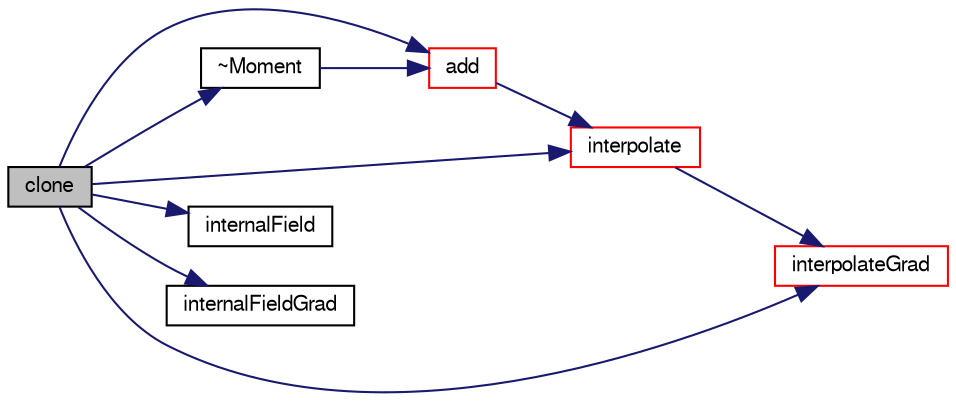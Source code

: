 digraph "clone"
{
  bgcolor="transparent";
  edge [fontname="FreeSans",fontsize="10",labelfontname="FreeSans",labelfontsize="10"];
  node [fontname="FreeSans",fontsize="10",shape=record];
  rankdir="LR";
  Node87 [label="clone",height=0.2,width=0.4,color="black", fillcolor="grey75", style="filled", fontcolor="black"];
  Node87 -> Node88 [color="midnightblue",fontsize="10",style="solid",fontname="FreeSans"];
  Node88 [label="add",height=0.2,width=0.4,color="red",URL="$a24214.html#aacdd5b987030e398238c732fea3a0117",tooltip="Member Functions. "];
  Node88 -> Node90 [color="midnightblue",fontsize="10",style="solid",fontname="FreeSans"];
  Node90 [label="interpolate",height=0.2,width=0.4,color="red",URL="$a24214.html#a832be612fa01f76401e18af4c549f6e0",tooltip="Interpolate. "];
  Node90 -> Node91 [color="midnightblue",fontsize="10",style="solid",fontname="FreeSans"];
  Node91 [label="interpolateGrad",height=0.2,width=0.4,color="red",URL="$a24214.html#a3d490b91d0771aa9aa017855b16b1196",tooltip="Interpolate gradient. "];
  Node87 -> Node92 [color="midnightblue",fontsize="10",style="solid",fontname="FreeSans"];
  Node92 [label="internalField",height=0.2,width=0.4,color="black",URL="$a24214.html#a145c699d051d7e78340de71353011d4f",tooltip="Return an internal field of the average. "];
  Node87 -> Node93 [color="midnightblue",fontsize="10",style="solid",fontname="FreeSans"];
  Node93 [label="internalFieldGrad",height=0.2,width=0.4,color="black",URL="$a24214.html#aca2be38f854d37bd907e039184b6a8bc",tooltip="Return an internal field of the gradient. "];
  Node87 -> Node90 [color="midnightblue",fontsize="10",style="solid",fontname="FreeSans"];
  Node87 -> Node91 [color="midnightblue",fontsize="10",style="solid",fontname="FreeSans"];
  Node87 -> Node94 [color="midnightblue",fontsize="10",style="solid",fontname="FreeSans"];
  Node94 [label="~Moment",height=0.2,width=0.4,color="black",URL="$a24214.html#a416aced319972d560812d53abbc11ed5",tooltip="Destructor. "];
  Node94 -> Node88 [color="midnightblue",fontsize="10",style="solid",fontname="FreeSans"];
}
